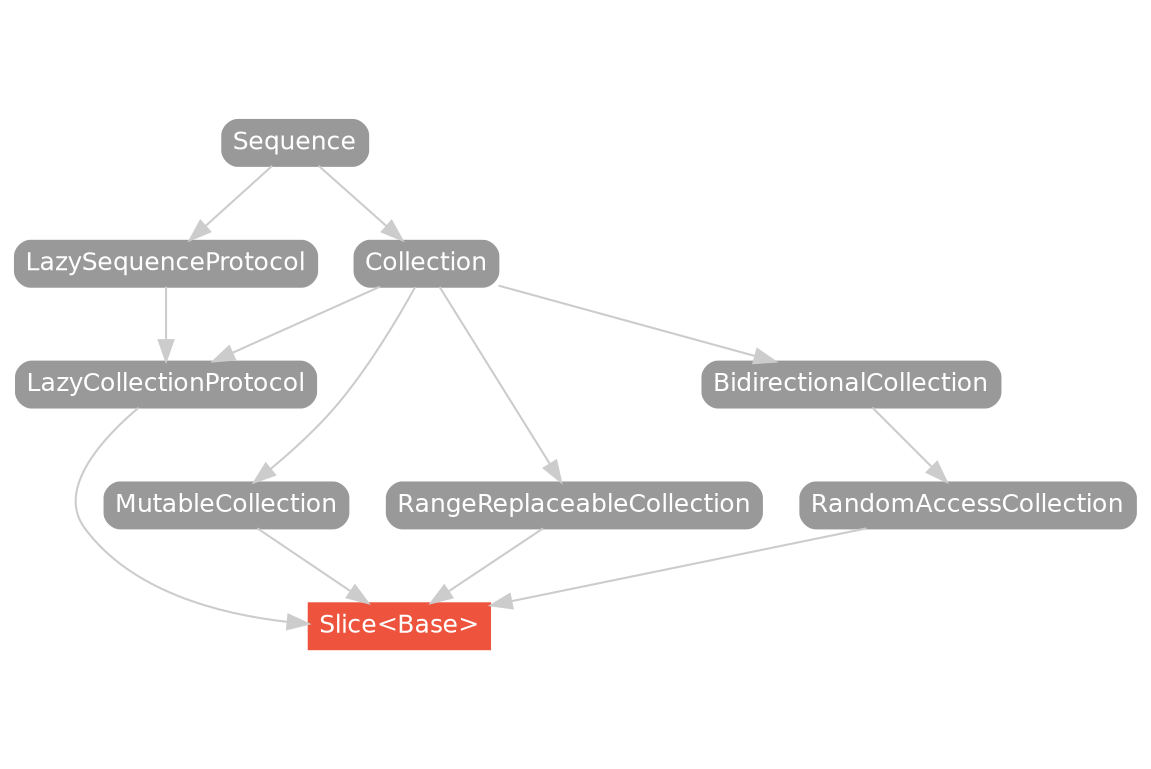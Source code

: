 strict digraph "Slice<Base> - Type Hierarchy - SwiftDoc.org" {
    pad="0.1,0.8"
    node [shape=box, style="filled,rounded", color="#999999", fillcolor="#999999", fontcolor=white, fontname=Helvetica, fontnames="Helvetica,sansserif", fontsize=12, margin="0.07,0.05", height="0.3"]
    edge [color="#cccccc"]
    "BidirectionalCollection" [URL="/protocol/BidirectionalCollection/hierarchy/"]
    "Collection" [URL="/protocol/Collection/hierarchy/"]
    "LazyCollectionProtocol" [URL="/protocol/LazyCollectionProtocol/hierarchy/"]
    "LazySequenceProtocol" [URL="/protocol/LazySequenceProtocol/hierarchy/"]
    "MutableCollection" [URL="/protocol/MutableCollection/hierarchy/"]
    "RandomAccessCollection" [URL="/protocol/RandomAccessCollection/hierarchy/"]
    "RangeReplaceableCollection" [URL="/protocol/RangeReplaceableCollection/hierarchy/"]
    "Sequence" [URL="/protocol/Sequence/hierarchy/"]
    "Slice<Base>" [URL="/type/Slice/", style="filled", fillcolor="#ee543d", color="#ee543d"]    "LazyCollectionProtocol" -> "Slice<Base>"
    "MutableCollection" -> "Slice<Base>"
    "RandomAccessCollection" -> "Slice<Base>"
    "RangeReplaceableCollection" -> "Slice<Base>"
    "Collection" -> "LazyCollectionProtocol"
    "LazySequenceProtocol" -> "LazyCollectionProtocol"
    "Sequence" -> "Collection"
    "Sequence" -> "LazySequenceProtocol"
    "Collection" -> "MutableCollection"
    "Sequence" -> "Collection"
    "BidirectionalCollection" -> "RandomAccessCollection"
    "Collection" -> "BidirectionalCollection"
    "Sequence" -> "Collection"
    "Collection" -> "RangeReplaceableCollection"
    "Sequence" -> "Collection"
    subgraph Types {
        rank = max; "Slice<Base>";
    }
}